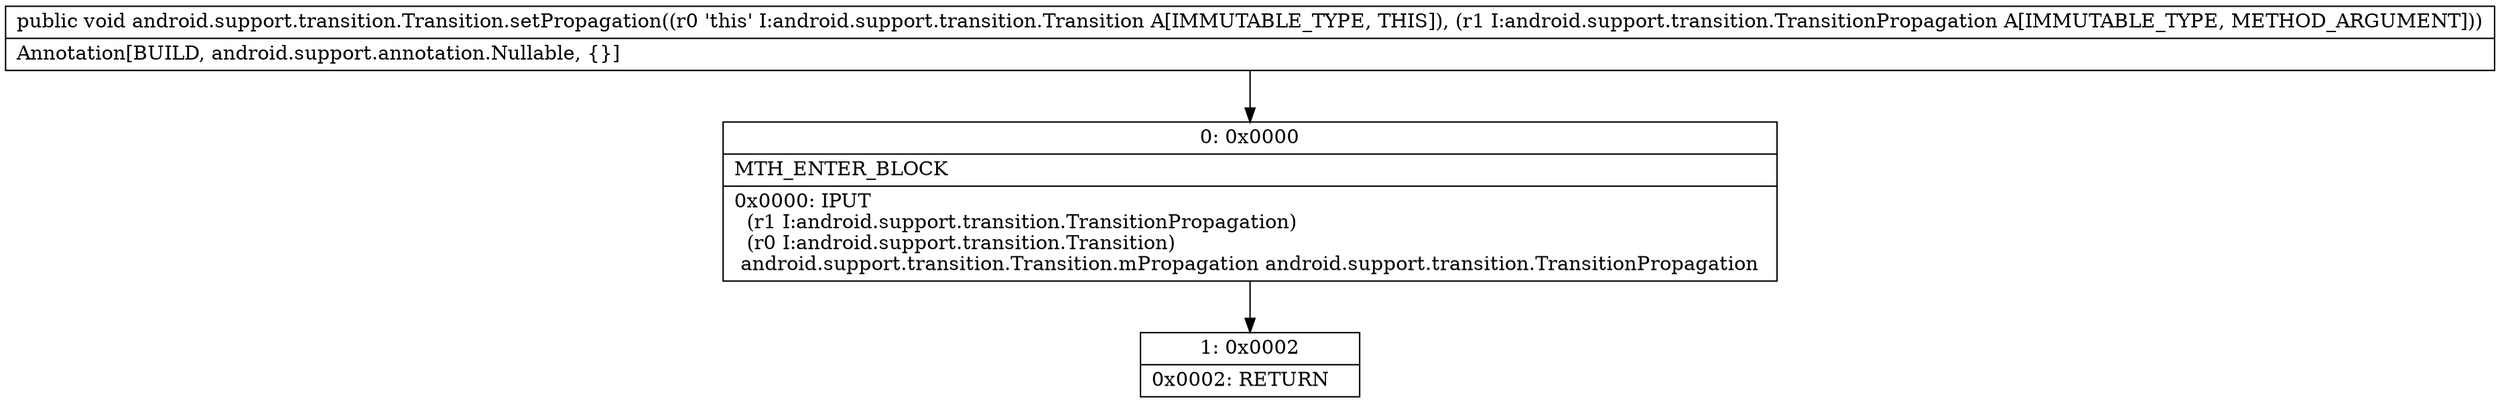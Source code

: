 digraph "CFG forandroid.support.transition.Transition.setPropagation(Landroid\/support\/transition\/TransitionPropagation;)V" {
Node_0 [shape=record,label="{0\:\ 0x0000|MTH_ENTER_BLOCK\l|0x0000: IPUT  \l  (r1 I:android.support.transition.TransitionPropagation)\l  (r0 I:android.support.transition.Transition)\l android.support.transition.Transition.mPropagation android.support.transition.TransitionPropagation \l}"];
Node_1 [shape=record,label="{1\:\ 0x0002|0x0002: RETURN   \l}"];
MethodNode[shape=record,label="{public void android.support.transition.Transition.setPropagation((r0 'this' I:android.support.transition.Transition A[IMMUTABLE_TYPE, THIS]), (r1 I:android.support.transition.TransitionPropagation A[IMMUTABLE_TYPE, METHOD_ARGUMENT]))  | Annotation[BUILD, android.support.annotation.Nullable, \{\}]\l}"];
MethodNode -> Node_0;
Node_0 -> Node_1;
}


